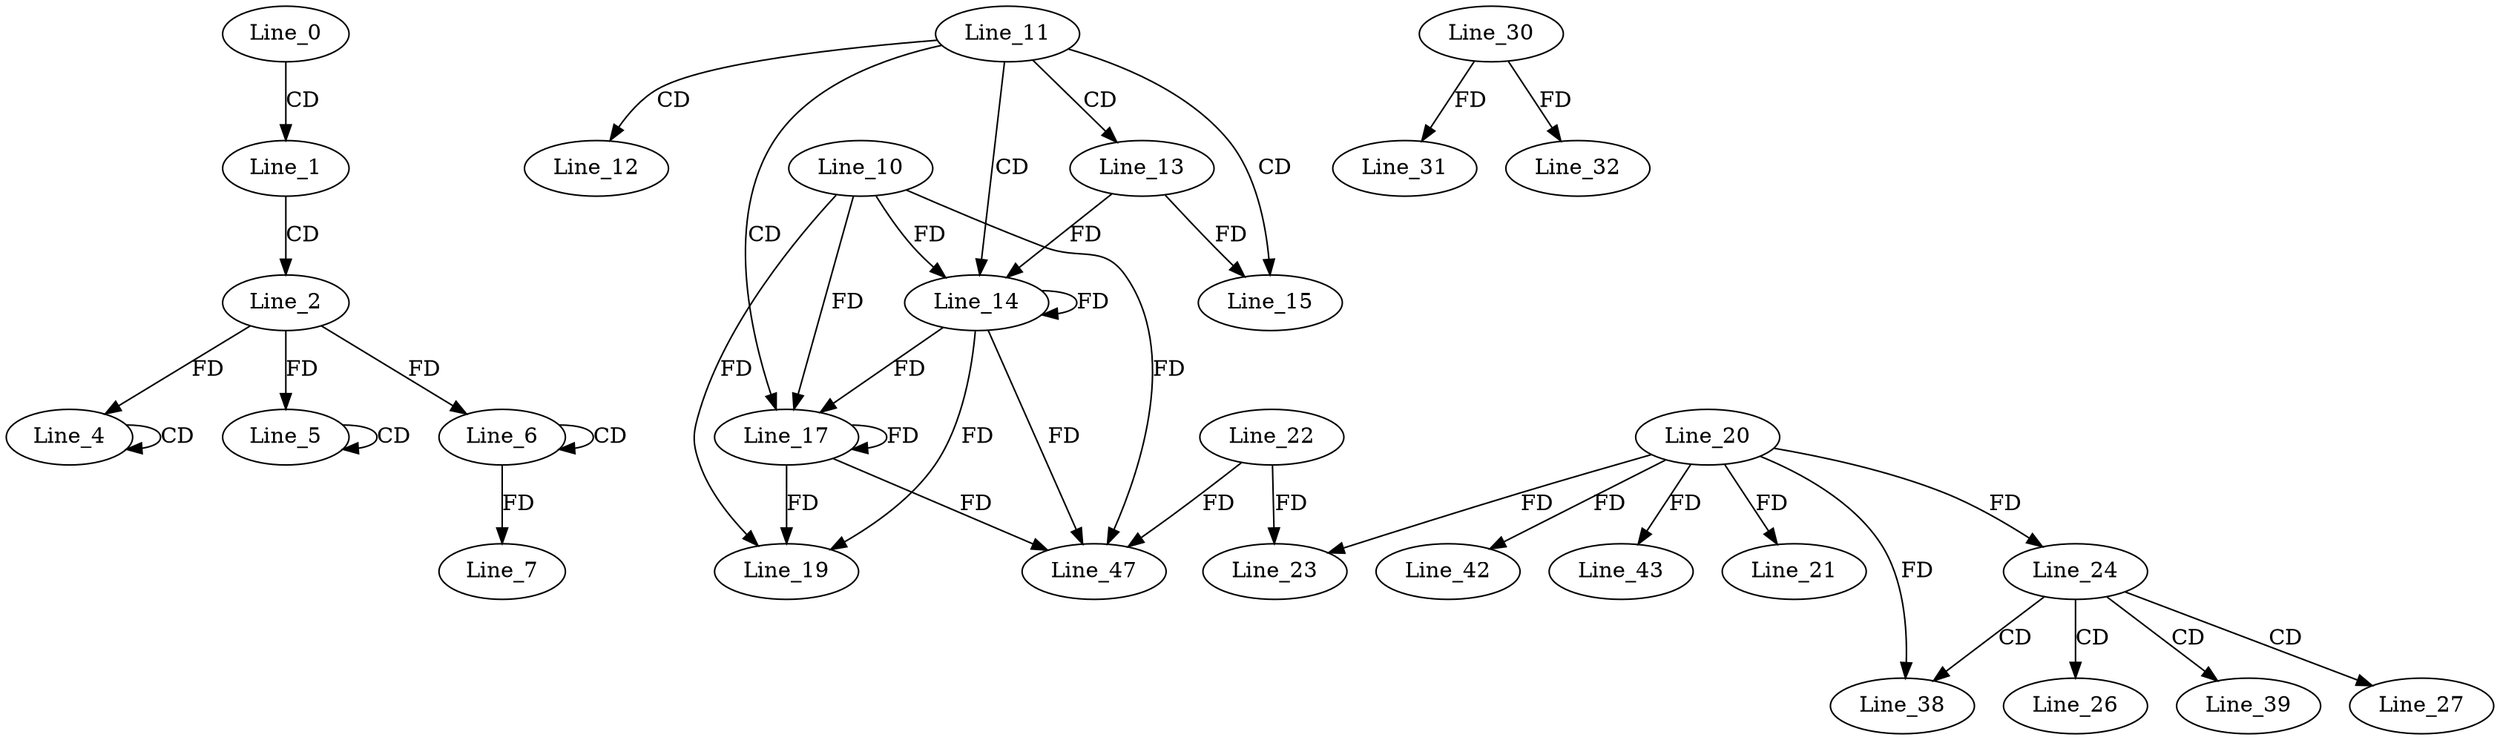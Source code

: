 digraph G {
  Line_0;
  Line_1;
  Line_2;
  Line_4;
  Line_4;
  Line_5;
  Line_5;
  Line_6;
  Line_6;
  Line_7;
  Line_11;
  Line_12;
  Line_13;
  Line_14;
  Line_10;
  Line_14;
  Line_15;
  Line_17;
  Line_19;
  Line_20;
  Line_21;
  Line_22;
  Line_23;
  Line_23;
  Line_24;
  Line_24;
  Line_26;
  Line_27;
  Line_30;
  Line_31;
  Line_32;
  Line_38;
  Line_39;
  Line_42;
  Line_43;
  Line_47;
  Line_0 -> Line_1 [ label="CD" ];
  Line_1 -> Line_2 [ label="CD" ];
  Line_4 -> Line_4 [ label="CD" ];
  Line_2 -> Line_4 [ label="FD" ];
  Line_5 -> Line_5 [ label="CD" ];
  Line_2 -> Line_5 [ label="FD" ];
  Line_6 -> Line_6 [ label="CD" ];
  Line_2 -> Line_6 [ label="FD" ];
  Line_6 -> Line_7 [ label="FD" ];
  Line_11 -> Line_12 [ label="CD" ];
  Line_11 -> Line_13 [ label="CD" ];
  Line_11 -> Line_14 [ label="CD" ];
  Line_10 -> Line_14 [ label="FD" ];
  Line_14 -> Line_14 [ label="FD" ];
  Line_13 -> Line_14 [ label="FD" ];
  Line_11 -> Line_15 [ label="CD" ];
  Line_13 -> Line_15 [ label="FD" ];
  Line_11 -> Line_17 [ label="CD" ];
  Line_10 -> Line_17 [ label="FD" ];
  Line_14 -> Line_17 [ label="FD" ];
  Line_17 -> Line_17 [ label="FD" ];
  Line_10 -> Line_19 [ label="FD" ];
  Line_14 -> Line_19 [ label="FD" ];
  Line_17 -> Line_19 [ label="FD" ];
  Line_20 -> Line_21 [ label="FD" ];
  Line_22 -> Line_23 [ label="FD" ];
  Line_20 -> Line_23 [ label="FD" ];
  Line_20 -> Line_24 [ label="FD" ];
  Line_24 -> Line_26 [ label="CD" ];
  Line_24 -> Line_27 [ label="CD" ];
  Line_30 -> Line_31 [ label="FD" ];
  Line_30 -> Line_32 [ label="FD" ];
  Line_24 -> Line_38 [ label="CD" ];
  Line_20 -> Line_38 [ label="FD" ];
  Line_24 -> Line_39 [ label="CD" ];
  Line_20 -> Line_42 [ label="FD" ];
  Line_20 -> Line_43 [ label="FD" ];
  Line_22 -> Line_47 [ label="FD" ];
  Line_10 -> Line_47 [ label="FD" ];
  Line_14 -> Line_47 [ label="FD" ];
  Line_17 -> Line_47 [ label="FD" ];
}
